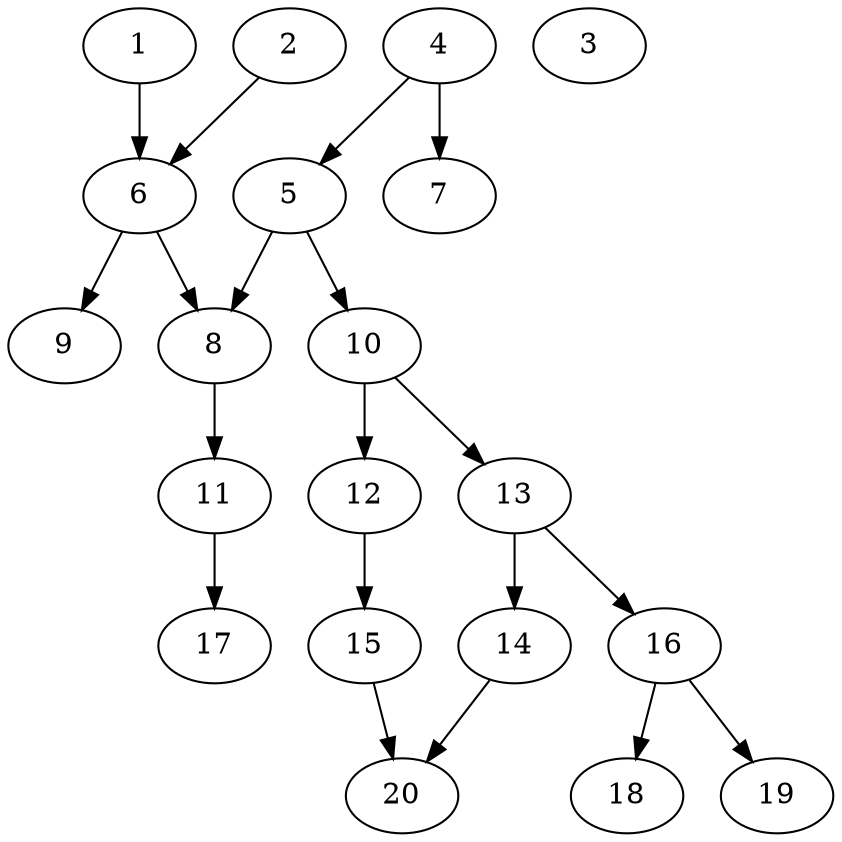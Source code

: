 // DAG automatically generated by daggen at Sat Jul 27 15:37:47 2019
// ./daggen --dot -n 20 --ccr 0.4 --fat 0.5 --regular 0.5 --density 0.4 --mindata 5242880 --maxdata 52428800 
digraph G {
  1 [size="110215680", alpha="0.12", expect_size="44086272"] 
  1 -> 6 [size ="44086272"]
  2 [size="51248640", alpha="0.02", expect_size="20499456"] 
  2 -> 6 [size ="20499456"]
  3 [size="54799360", alpha="0.07", expect_size="21919744"] 
  4 [size="38443520", alpha="0.12", expect_size="15377408"] 
  4 -> 5 [size ="15377408"]
  4 -> 7 [size ="15377408"]
  5 [size="20049920", alpha="0.15", expect_size="8019968"] 
  5 -> 8 [size ="8019968"]
  5 -> 10 [size ="8019968"]
  6 [size="71201280", alpha="0.00", expect_size="28480512"] 
  6 -> 8 [size ="28480512"]
  6 -> 9 [size ="28480512"]
  7 [size="40396800", alpha="0.17", expect_size="16158720"] 
  8 [size="107059200", alpha="0.12", expect_size="42823680"] 
  8 -> 11 [size ="42823680"]
  9 [size="67934720", alpha="0.18", expect_size="27173888"] 
  10 [size="126814720", alpha="0.11", expect_size="50725888"] 
  10 -> 12 [size ="50725888"]
  10 -> 13 [size ="50725888"]
  11 [size="115875840", alpha="0.15", expect_size="46350336"] 
  11 -> 17 [size ="46350336"]
  12 [size="71111680", alpha="0.13", expect_size="28444672"] 
  12 -> 15 [size ="28444672"]
  13 [size="82572800", alpha="0.10", expect_size="33029120"] 
  13 -> 14 [size ="33029120"]
  13 -> 16 [size ="33029120"]
  14 [size="122478080", alpha="0.04", expect_size="48991232"] 
  14 -> 20 [size ="48991232"]
  15 [size="72632320", alpha="0.14", expect_size="29052928"] 
  15 -> 20 [size ="29052928"]
  16 [size="44067840", alpha="0.08", expect_size="17627136"] 
  16 -> 18 [size ="17627136"]
  16 -> 19 [size ="17627136"]
  17 [size="45350400", alpha="0.05", expect_size="18140160"] 
  18 [size="27299840", alpha="0.20", expect_size="10919936"] 
  19 [size="99870720", alpha="0.08", expect_size="39948288"] 
  20 [size="85703680", alpha="0.04", expect_size="34281472"] 
}
